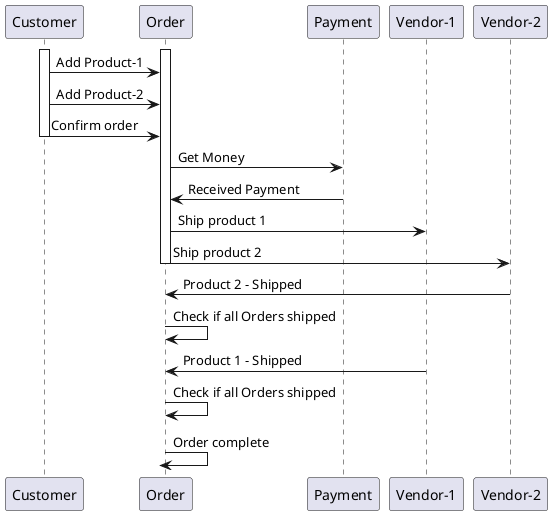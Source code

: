 @startuml
participant Customer
participant Order
participant Payment
participant "Vendor-1"
participant "Vendor-2"
activate Customer
activate Order
Customer -> Order: Add Product-1
Customer -> Order: Add Product-2
Customer -> Order: Confirm order
deactivate Customer
Order -> Payment: Get Money
Payment -> Order: Received Payment
Order -> "Vendor-1": Ship product 1
Order -> "Vendor-2": Ship product 2
deactivate Order
"Vendor-2" -> Order : Product 2 - Shipped
Order -> Order: Check if all Orders shipped
"Vendor-1" -> Order : Product 1 - Shipped
Order -> Order: Check if all Orders shipped
Order -> Order:Order complete
deactivate Order
@enduml